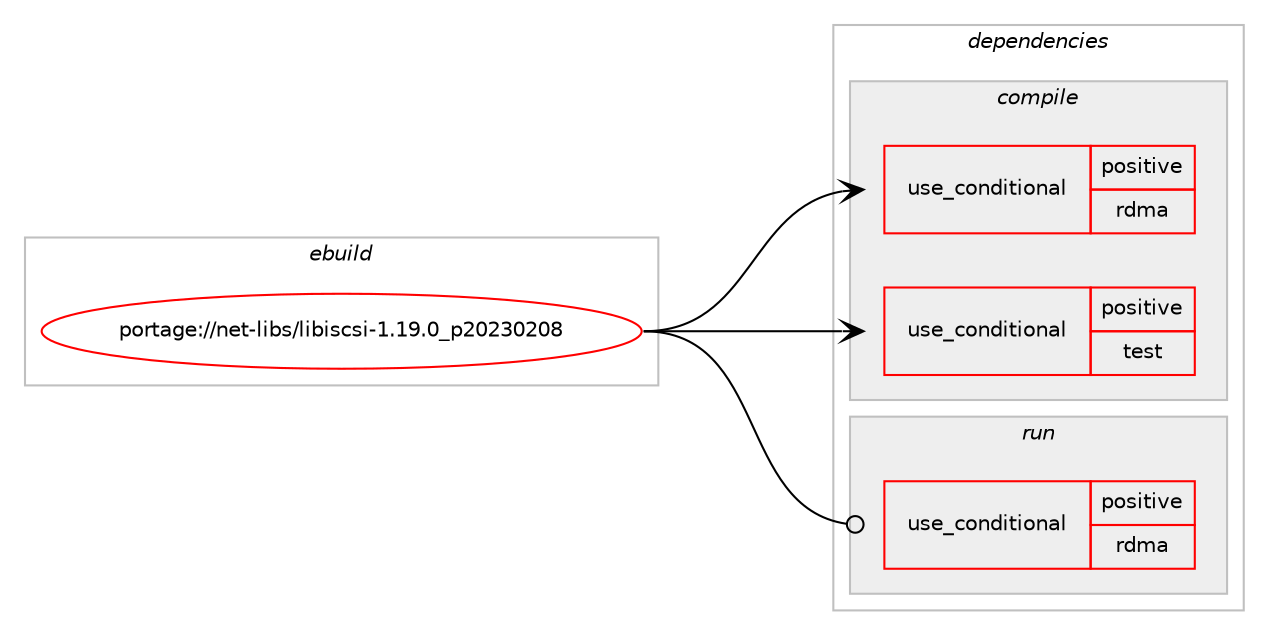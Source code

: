 digraph prolog {

# *************
# Graph options
# *************

newrank=true;
concentrate=true;
compound=true;
graph [rankdir=LR,fontname=Helvetica,fontsize=10,ranksep=1.5];#, ranksep=2.5, nodesep=0.2];
edge  [arrowhead=vee];
node  [fontname=Helvetica,fontsize=10];

# **********
# The ebuild
# **********

subgraph cluster_leftcol {
color=gray;
rank=same;
label=<<i>ebuild</i>>;
id [label="portage://net-libs/libiscsi-1.19.0_p20230208", color=red, width=4, href="../net-libs/libiscsi-1.19.0_p20230208.svg"];
}

# ****************
# The dependencies
# ****************

subgraph cluster_midcol {
color=gray;
label=<<i>dependencies</i>>;
subgraph cluster_compile {
fillcolor="#eeeeee";
style=filled;
label=<<i>compile</i>>;
subgraph cond91194 {
dependency183084 [label=<<TABLE BORDER="0" CELLBORDER="1" CELLSPACING="0" CELLPADDING="4"><TR><TD ROWSPAN="3" CELLPADDING="10">use_conditional</TD></TR><TR><TD>positive</TD></TR><TR><TD>rdma</TD></TR></TABLE>>, shape=none, color=red];
# *** BEGIN UNKNOWN DEPENDENCY TYPE (TODO) ***
# dependency183084 -> package_dependency(portage://net-libs/libiscsi-1.19.0_p20230208,install,no,sys-cluster,rdma-core,none,[,,],[],[])
# *** END UNKNOWN DEPENDENCY TYPE (TODO) ***

}
id:e -> dependency183084:w [weight=20,style="solid",arrowhead="vee"];
subgraph cond91195 {
dependency183085 [label=<<TABLE BORDER="0" CELLBORDER="1" CELLSPACING="0" CELLPADDING="4"><TR><TD ROWSPAN="3" CELLPADDING="10">use_conditional</TD></TR><TR><TD>positive</TD></TR><TR><TD>test</TD></TR></TABLE>>, shape=none, color=red];
# *** BEGIN UNKNOWN DEPENDENCY TYPE (TODO) ***
# dependency183085 -> package_dependency(portage://net-libs/libiscsi-1.19.0_p20230208,install,no,dev-util,cunit,none,[,,],[],[])
# *** END UNKNOWN DEPENDENCY TYPE (TODO) ***

}
id:e -> dependency183085:w [weight=20,style="solid",arrowhead="vee"];
# *** BEGIN UNKNOWN DEPENDENCY TYPE (TODO) ***
# id -> package_dependency(portage://net-libs/libiscsi-1.19.0_p20230208,install,no,dev-libs,libgcrypt,none,[,,],any_same_slot,[])
# *** END UNKNOWN DEPENDENCY TYPE (TODO) ***

}
subgraph cluster_compileandrun {
fillcolor="#eeeeee";
style=filled;
label=<<i>compile and run</i>>;
}
subgraph cluster_run {
fillcolor="#eeeeee";
style=filled;
label=<<i>run</i>>;
subgraph cond91196 {
dependency183086 [label=<<TABLE BORDER="0" CELLBORDER="1" CELLSPACING="0" CELLPADDING="4"><TR><TD ROWSPAN="3" CELLPADDING="10">use_conditional</TD></TR><TR><TD>positive</TD></TR><TR><TD>rdma</TD></TR></TABLE>>, shape=none, color=red];
# *** BEGIN UNKNOWN DEPENDENCY TYPE (TODO) ***
# dependency183086 -> package_dependency(portage://net-libs/libiscsi-1.19.0_p20230208,run,no,sys-cluster,rdma-core,none,[,,],[],[])
# *** END UNKNOWN DEPENDENCY TYPE (TODO) ***

}
id:e -> dependency183086:w [weight=20,style="solid",arrowhead="odot"];
# *** BEGIN UNKNOWN DEPENDENCY TYPE (TODO) ***
# id -> package_dependency(portage://net-libs/libiscsi-1.19.0_p20230208,run,no,dev-libs,libgcrypt,none,[,,],any_same_slot,[])
# *** END UNKNOWN DEPENDENCY TYPE (TODO) ***

}
}

# **************
# The candidates
# **************

subgraph cluster_choices {
rank=same;
color=gray;
label=<<i>candidates</i>>;

}

}
